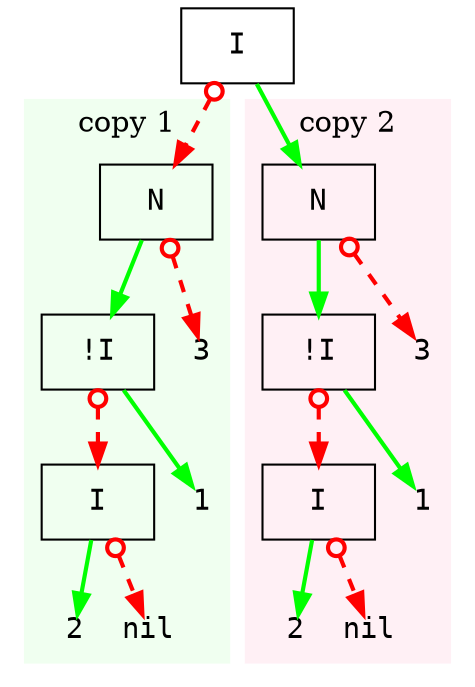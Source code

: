 digraph G {
node [ fontsize=14];
bgcolor="#ffffff00" # RGBA (with alpha)

9 [shape=box,label="I",fontname="Courier"]

subgraph cluster_1 {
label = "copy 1"

style=filled
color=honeydew


n3pn [shape=box,label="I",fontname="Courier"]
n4pn [shape=plain,label="2",fontname="Courier"]
n7pn [shape=plain,label="nil",fontname="Courier"]
n2pn [shape=plain,label="1",fontname="Courier"]

n8n [shape=box,label="N",fontname="Courier"]


n8n -> n1pn [style=solid,color=green,penwidth=2]
n8n -> n6nn [style=dashed,color=red,penwidth=2,arrowhead=normal,arrowtail=odot,dir=both]

# {rank=same n1pp n6np n1pn n6nn }

#{rank=same n2pp n3pp }
#{rank=same n4pp n7pp }

}



subgraph cluster_2 {
label = "copy 2"

style=filled
color=lavenderblush1

n8p [shape=box,label="N",fontname="Courier"]

n8p -> n1pp [style=solid,color=green,penwidth=2]
n8p -> n6np [style=dashed,color=red,penwidth=2,arrowhead=normal,arrowtail=odot,dir=both]

n1pp [shape=box,label="!I",fontname="Courier"]

n1pn [shape=box,label="!I",fontname="Courier"]
n3pp [shape=box,label="I",fontname="Courier"]
#{rank=same n2pn n3pn }
#{rank=same n4pn n7pn }


n1pp -> n2pp [style=solid,color=green,penwidth=2]
n1pp -> n3pp [style=dashed,color=red,penwidth=2,arrowhead=normal,arrowtail=odot,dir=both]

n3pp -> n4pp [style=solid,color=green,penwidth=2]
n3pp -> n7pp [style=dashed,color=red,penwidth=2,arrowhead=normal,arrowtail=odot,dir=both]


n6np [shape=plain,label="3",fontname="Courier"]


n1pn -> n2pn [style=solid,color=green,penwidth=2]
n1pn -> n3pn [style=dashed,color=red,penwidth=2,arrowhead=normal,arrowtail=odot,dir=both]

n3pn -> n4pn [style=solid,color=green,penwidth=2]
n3pn -> n7pn [style=dashed,color=red,penwidth=2,arrowhead=normal,arrowtail=odot,dir=both]


n6nn [shape=plain,label="3",fontname="Courier"]

n2pp [shape=plain,label="1",fontname="Courier"]
n4pp [shape=plain,label="2",fontname="Courier"]
n7pp [shape=plain,label="nil",fontname="Courier"]

}

#{rank=same n8n n8p }
9 -> n8p [style=solid,color=green,penwidth=2]
9 -> n8n [style=dashed,color=red,penwidth=2,arrowhead=normal,arrowtail=odot,dir=both]



}